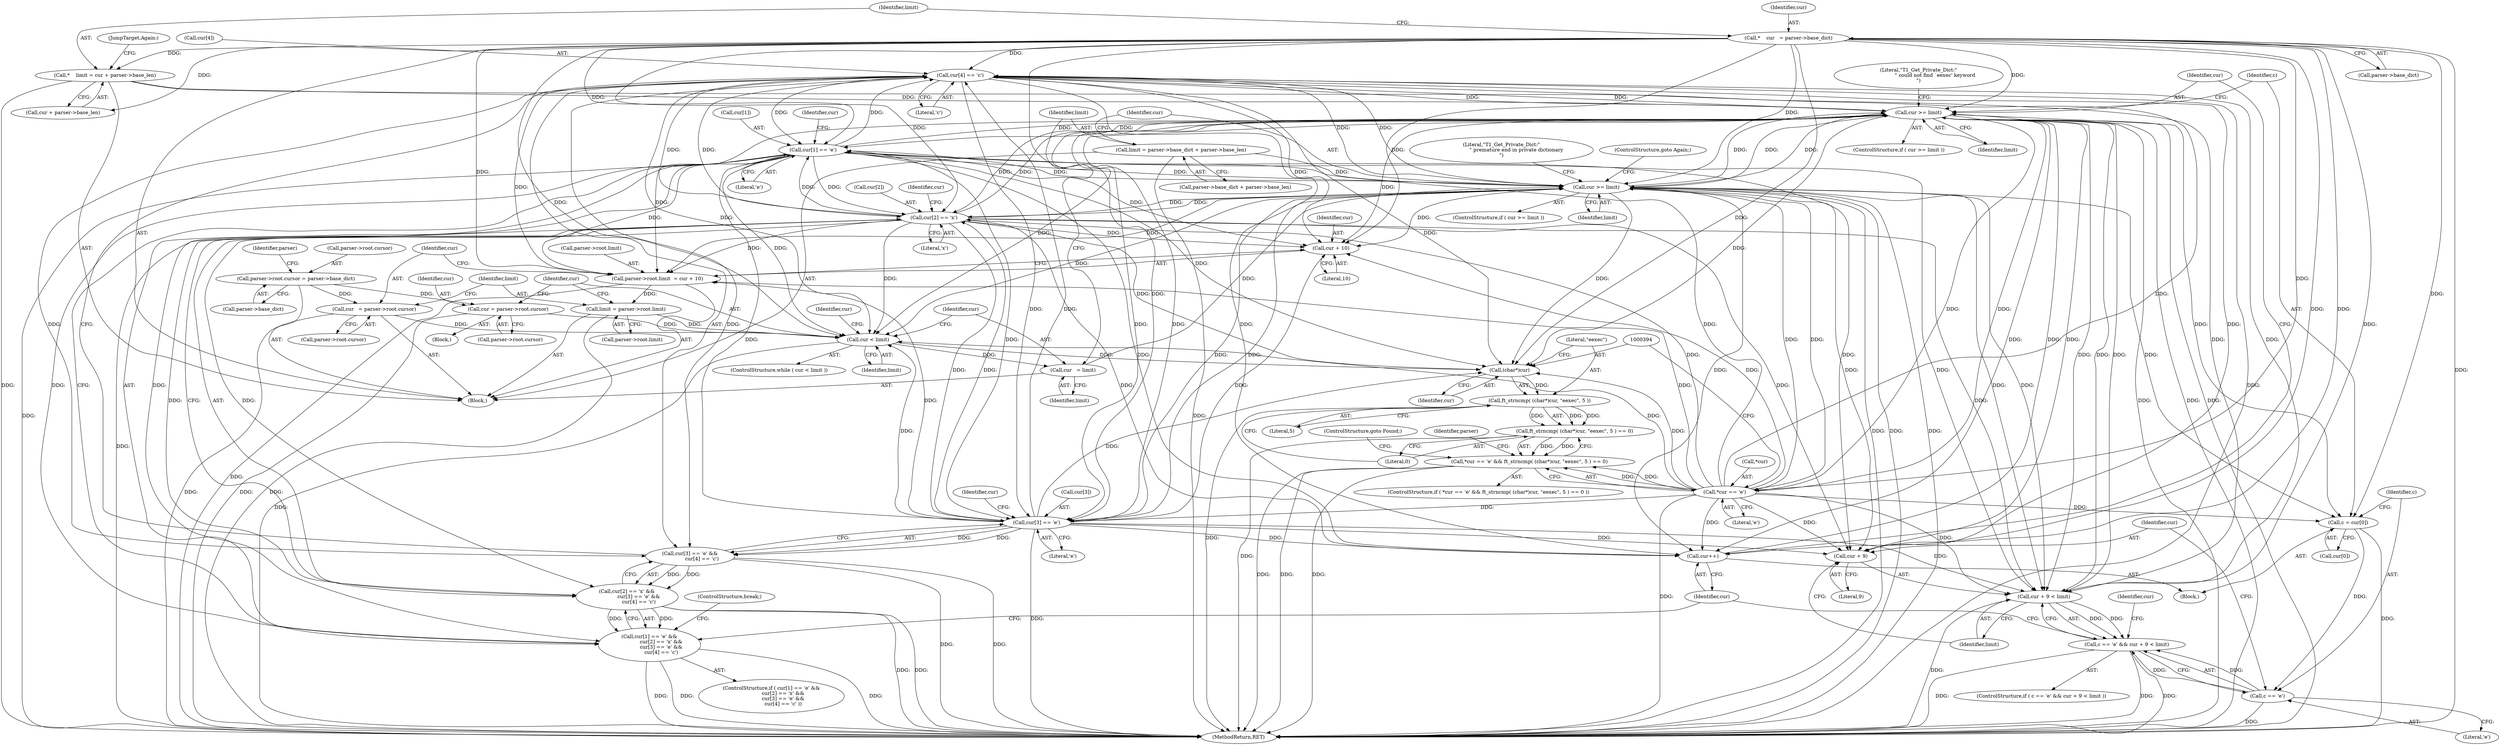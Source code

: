 digraph "0_savannah_e3058617f384cb6709f3878f753fa17aca9e3a30@array" {
"1000328" [label="(Call,cur[4] == 'c')"];
"1000337" [label="(Call,cur >= limit)"];
"1000311" [label="(Call,cur[1] == 'e')"];
"1000431" [label="(Call,cur >= limit)"];
"1000317" [label="(Call,cur[2] == 'x')"];
"1000328" [label="(Call,cur[4] == 'c')"];
"1000323" [label="(Call,cur[3] == 'e')"];
"1000274" [label="(Call,*    cur   = parser->base_dict)"];
"1000387" [label="(Call,*cur == 'e')"];
"1000418" [label="(Call,cur   = limit)"];
"1000381" [label="(Call,cur < limit)"];
"1000411" [label="(Call,cur = parser->root.cursor)"];
"1000348" [label="(Call,parser->root.cursor = parser->base_dict)"];
"1000366" [label="(Call,cur   = parser->root.cursor)"];
"1000373" [label="(Call,limit = parser->root.limit)"];
"1000357" [label="(Call,parser->root.limit  = cur + 10)"];
"1000421" [label="(Call,limit = parser->base_dict + parser->base_len)"];
"1000334" [label="(Call,cur++)"];
"1000303" [label="(Call,cur + 9 < limit)"];
"1000280" [label="(Call,*    limit = cur + parser->base_len)"];
"1000299" [label="(Call,c == 'e' && cur + 9 < limit)"];
"1000293" [label="(Call,c = cur[0])"];
"1000300" [label="(Call,c == 'e')"];
"1000304" [label="(Call,cur + 9)"];
"1000310" [label="(Call,cur[1] == 'e' &&\n               cur[2] == 'x' &&\n               cur[3] == 'e' &&\n               cur[4] == 'c')"];
"1000316" [label="(Call,cur[2] == 'x' &&\n               cur[3] == 'e' &&\n               cur[4] == 'c')"];
"1000322" [label="(Call,cur[3] == 'e' &&\n               cur[4] == 'c')"];
"1000393" [label="(Call,(char*)cur)"];
"1000392" [label="(Call,ft_strncmp( (char*)cur, \"eexec\", 5 ))"];
"1000391" [label="(Call,ft_strncmp( (char*)cur, \"eexec\", 5 ) == 0)"];
"1000386" [label="(Call,*cur == 'e' && ft_strncmp( (char*)cur, \"eexec\", 5 ) == 0)"];
"1000363" [label="(Call,cur + 10)"];
"1000396" [label="(Literal,\"eexec\")"];
"1000334" [label="(Call,cur++)"];
"1000381" [label="(Call,cur < limit)"];
"1000281" [label="(Identifier,limit)"];
"1000354" [label="(Call,parser->base_dict)"];
"1000272" [label="(Block,)"];
"1000282" [label="(Call,cur + parser->base_len)"];
"1000363" [label="(Call,cur + 10)"];
"1000330" [label="(Identifier,cur)"];
"1000386" [label="(Call,*cur == 'e' && ft_strncmp( (char*)cur, \"eexec\", 5 ) == 0)"];
"1000300" [label="(Call,c == 'e')"];
"1000422" [label="(Identifier,limit)"];
"1000317" [label="(Call,cur[2] == 'x')"];
"1000411" [label="(Call,cur = parser->root.cursor)"];
"1000280" [label="(Call,*    limit = cur + parser->base_len)"];
"1000413" [label="(Call,parser->root.cursor)"];
"1000342" [label="(Literal,\"T1_Get_Private_Dict:\"\n                     \" could not find `eexec' keyword\n\")"];
"1000276" [label="(Call,parser->base_dict)"];
"1000364" [label="(Identifier,cur)"];
"1000318" [label="(Call,cur[2])"];
"1000328" [label="(Call,cur[4] == 'c')"];
"1000393" [label="(Call,(char*)cur)"];
"1000392" [label="(Call,ft_strncmp( (char*)cur, \"eexec\", 5 ))"];
"1000335" [label="(Identifier,cur)"];
"1000302" [label="(Literal,'e')"];
"1000385" [label="(ControlStructure,if ( *cur == 'e' && ft_strncmp( (char*)cur, \"eexec\", 5 ) == 0 ))"];
"1000391" [label="(Call,ft_strncmp( (char*)cur, \"eexec\", 5 ) == 0)"];
"1000375" [label="(Call,parser->root.limit)"];
"1000325" [label="(Identifier,cur)"];
"1000312" [label="(Call,cur[1])"];
"1000275" [label="(Identifier,cur)"];
"1000274" [label="(Call,*    cur   = parser->base_dict)"];
"1000442" [label="(ControlStructure,goto Again;)"];
"1000366" [label="(Call,cur   = parser->root.cursor)"];
"1000298" [label="(ControlStructure,if ( c == 'e' && cur + 9 < limit ))"];
"1000431" [label="(Call,cur >= limit)"];
"1000305" [label="(Identifier,cur)"];
"1000324" [label="(Call,cur[3])"];
"1000303" [label="(Call,cur + 9 < limit)"];
"1000430" [label="(ControlStructure,if ( cur >= limit ))"];
"1000295" [label="(Call,cur[0])"];
"1000727" [label="(MethodReturn,RET)"];
"1000293" [label="(Call,c = cur[0])"];
"1000432" [label="(Identifier,cur)"];
"1000337" [label="(Call,cur >= limit)"];
"1000327" [label="(Literal,'e')"];
"1000336" [label="(ControlStructure,if ( cur >= limit ))"];
"1000365" [label="(Literal,10)"];
"1000373" [label="(Call,limit = parser->root.limit)"];
"1000323" [label="(Call,cur[3] == 'e')"];
"1000315" [label="(Literal,'e')"];
"1000412" [label="(Identifier,cur)"];
"1000387" [label="(Call,*cur == 'e')"];
"1000395" [label="(Identifier,cur)"];
"1000374" [label="(Identifier,limit)"];
"1000421" [label="(Call,limit = parser->base_dict + parser->base_len)"];
"1000311" [label="(Call,cur[1] == 'e')"];
"1000397" [label="(Literal,5)"];
"1000349" [label="(Call,parser->root.cursor)"];
"1000383" [label="(Identifier,limit)"];
"1000357" [label="(Call,parser->root.limit  = cur + 10)"];
"1000310" [label="(Call,cur[1] == 'e' &&\n               cur[2] == 'x' &&\n               cur[3] == 'e' &&\n               cur[4] == 'c')"];
"1000382" [label="(Identifier,cur)"];
"1000309" [label="(ControlStructure,if ( cur[1] == 'e' &&\n               cur[2] == 'x' &&\n               cur[3] == 'e' &&\n               cur[4] == 'c' ))"];
"1000339" [label="(Identifier,limit)"];
"1000367" [label="(Identifier,cur)"];
"1000433" [label="(Identifier,limit)"];
"1000333" [label="(ControlStructure,break;)"];
"1000304" [label="(Call,cur + 9)"];
"1000329" [label="(Call,cur[4])"];
"1000360" [label="(Identifier,parser)"];
"1000307" [label="(Identifier,limit)"];
"1000390" [label="(Literal,'e')"];
"1000380" [label="(ControlStructure,while ( cur < limit ))"];
"1000338" [label="(Identifier,cur)"];
"1000299" [label="(Call,c == 'e' && cur + 9 < limit)"];
"1000399" [label="(ControlStructure,goto Found;)"];
"1000384" [label="(Block,)"];
"1000321" [label="(Literal,'x')"];
"1000294" [label="(Identifier,c)"];
"1000348" [label="(Call,parser->root.cursor = parser->base_dict)"];
"1000316" [label="(Call,cur[2] == 'x' &&\n               cur[3] == 'e' &&\n               cur[4] == 'c')"];
"1000436" [label="(Literal,\"T1_Get_Private_Dict:\"\n                   \" premature end in private dictionary\n\")"];
"1000319" [label="(Identifier,cur)"];
"1000332" [label="(Literal,'c')"];
"1000301" [label="(Identifier,c)"];
"1000290" [label="(JumpTarget,Again:)"];
"1000401" [label="(Identifier,parser)"];
"1000313" [label="(Identifier,cur)"];
"1000423" [label="(Call,parser->base_dict + parser->base_len)"];
"1000292" [label="(Block,)"];
"1000398" [label="(Literal,0)"];
"1000306" [label="(Literal,9)"];
"1000420" [label="(Identifier,limit)"];
"1000419" [label="(Identifier,cur)"];
"1000322" [label="(Call,cur[3] == 'e' &&\n               cur[4] == 'c')"];
"1000388" [label="(Call,*cur)"];
"1000389" [label="(Identifier,cur)"];
"1000418" [label="(Call,cur   = limit)"];
"1000368" [label="(Call,parser->root.cursor)"];
"1000358" [label="(Call,parser->root.limit)"];
"1000328" -> "1000322"  [label="AST: "];
"1000328" -> "1000332"  [label="CFG: "];
"1000329" -> "1000328"  [label="AST: "];
"1000332" -> "1000328"  [label="AST: "];
"1000322" -> "1000328"  [label="CFG: "];
"1000328" -> "1000727"  [label="DDG: "];
"1000328" -> "1000303"  [label="DDG: "];
"1000328" -> "1000304"  [label="DDG: "];
"1000328" -> "1000311"  [label="DDG: "];
"1000328" -> "1000317"  [label="DDG: "];
"1000328" -> "1000323"  [label="DDG: "];
"1000328" -> "1000322"  [label="DDG: "];
"1000328" -> "1000322"  [label="DDG: "];
"1000337" -> "1000328"  [label="DDG: "];
"1000431" -> "1000328"  [label="DDG: "];
"1000311" -> "1000328"  [label="DDG: "];
"1000317" -> "1000328"  [label="DDG: "];
"1000323" -> "1000328"  [label="DDG: "];
"1000274" -> "1000328"  [label="DDG: "];
"1000387" -> "1000328"  [label="DDG: "];
"1000328" -> "1000334"  [label="DDG: "];
"1000328" -> "1000337"  [label="DDG: "];
"1000328" -> "1000357"  [label="DDG: "];
"1000328" -> "1000363"  [label="DDG: "];
"1000328" -> "1000381"  [label="DDG: "];
"1000328" -> "1000393"  [label="DDG: "];
"1000328" -> "1000431"  [label="DDG: "];
"1000337" -> "1000336"  [label="AST: "];
"1000337" -> "1000339"  [label="CFG: "];
"1000338" -> "1000337"  [label="AST: "];
"1000339" -> "1000337"  [label="AST: "];
"1000294" -> "1000337"  [label="CFG: "];
"1000342" -> "1000337"  [label="CFG: "];
"1000337" -> "1000727"  [label="DDG: "];
"1000337" -> "1000727"  [label="DDG: "];
"1000337" -> "1000727"  [label="DDG: "];
"1000337" -> "1000293"  [label="DDG: "];
"1000337" -> "1000303"  [label="DDG: "];
"1000337" -> "1000303"  [label="DDG: "];
"1000337" -> "1000304"  [label="DDG: "];
"1000337" -> "1000311"  [label="DDG: "];
"1000337" -> "1000317"  [label="DDG: "];
"1000337" -> "1000323"  [label="DDG: "];
"1000337" -> "1000334"  [label="DDG: "];
"1000311" -> "1000337"  [label="DDG: "];
"1000317" -> "1000337"  [label="DDG: "];
"1000334" -> "1000337"  [label="DDG: "];
"1000323" -> "1000337"  [label="DDG: "];
"1000387" -> "1000337"  [label="DDG: "];
"1000431" -> "1000337"  [label="DDG: "];
"1000431" -> "1000337"  [label="DDG: "];
"1000274" -> "1000337"  [label="DDG: "];
"1000303" -> "1000337"  [label="DDG: "];
"1000280" -> "1000337"  [label="DDG: "];
"1000337" -> "1000357"  [label="DDG: "];
"1000337" -> "1000363"  [label="DDG: "];
"1000337" -> "1000381"  [label="DDG: "];
"1000337" -> "1000387"  [label="DDG: "];
"1000337" -> "1000393"  [label="DDG: "];
"1000337" -> "1000431"  [label="DDG: "];
"1000311" -> "1000310"  [label="AST: "];
"1000311" -> "1000315"  [label="CFG: "];
"1000312" -> "1000311"  [label="AST: "];
"1000315" -> "1000311"  [label="AST: "];
"1000319" -> "1000311"  [label="CFG: "];
"1000310" -> "1000311"  [label="CFG: "];
"1000311" -> "1000727"  [label="DDG: "];
"1000311" -> "1000303"  [label="DDG: "];
"1000311" -> "1000304"  [label="DDG: "];
"1000311" -> "1000310"  [label="DDG: "];
"1000311" -> "1000310"  [label="DDG: "];
"1000431" -> "1000311"  [label="DDG: "];
"1000317" -> "1000311"  [label="DDG: "];
"1000323" -> "1000311"  [label="DDG: "];
"1000274" -> "1000311"  [label="DDG: "];
"1000387" -> "1000311"  [label="DDG: "];
"1000311" -> "1000317"  [label="DDG: "];
"1000311" -> "1000323"  [label="DDG: "];
"1000311" -> "1000334"  [label="DDG: "];
"1000311" -> "1000357"  [label="DDG: "];
"1000311" -> "1000363"  [label="DDG: "];
"1000311" -> "1000381"  [label="DDG: "];
"1000311" -> "1000393"  [label="DDG: "];
"1000311" -> "1000431"  [label="DDG: "];
"1000431" -> "1000430"  [label="AST: "];
"1000431" -> "1000433"  [label="CFG: "];
"1000432" -> "1000431"  [label="AST: "];
"1000433" -> "1000431"  [label="AST: "];
"1000436" -> "1000431"  [label="CFG: "];
"1000442" -> "1000431"  [label="CFG: "];
"1000431" -> "1000727"  [label="DDG: "];
"1000431" -> "1000727"  [label="DDG: "];
"1000431" -> "1000727"  [label="DDG: "];
"1000431" -> "1000293"  [label="DDG: "];
"1000431" -> "1000303"  [label="DDG: "];
"1000431" -> "1000303"  [label="DDG: "];
"1000431" -> "1000304"  [label="DDG: "];
"1000431" -> "1000317"  [label="DDG: "];
"1000431" -> "1000323"  [label="DDG: "];
"1000431" -> "1000334"  [label="DDG: "];
"1000431" -> "1000357"  [label="DDG: "];
"1000431" -> "1000363"  [label="DDG: "];
"1000431" -> "1000381"  [label="DDG: "];
"1000431" -> "1000387"  [label="DDG: "];
"1000431" -> "1000393"  [label="DDG: "];
"1000317" -> "1000431"  [label="DDG: "];
"1000418" -> "1000431"  [label="DDG: "];
"1000323" -> "1000431"  [label="DDG: "];
"1000387" -> "1000431"  [label="DDG: "];
"1000274" -> "1000431"  [label="DDG: "];
"1000421" -> "1000431"  [label="DDG: "];
"1000317" -> "1000316"  [label="AST: "];
"1000317" -> "1000321"  [label="CFG: "];
"1000318" -> "1000317"  [label="AST: "];
"1000321" -> "1000317"  [label="AST: "];
"1000325" -> "1000317"  [label="CFG: "];
"1000316" -> "1000317"  [label="CFG: "];
"1000317" -> "1000727"  [label="DDG: "];
"1000317" -> "1000303"  [label="DDG: "];
"1000317" -> "1000304"  [label="DDG: "];
"1000317" -> "1000316"  [label="DDG: "];
"1000317" -> "1000316"  [label="DDG: "];
"1000323" -> "1000317"  [label="DDG: "];
"1000274" -> "1000317"  [label="DDG: "];
"1000387" -> "1000317"  [label="DDG: "];
"1000317" -> "1000323"  [label="DDG: "];
"1000317" -> "1000334"  [label="DDG: "];
"1000317" -> "1000357"  [label="DDG: "];
"1000317" -> "1000363"  [label="DDG: "];
"1000317" -> "1000381"  [label="DDG: "];
"1000317" -> "1000393"  [label="DDG: "];
"1000323" -> "1000322"  [label="AST: "];
"1000323" -> "1000327"  [label="CFG: "];
"1000324" -> "1000323"  [label="AST: "];
"1000327" -> "1000323"  [label="AST: "];
"1000330" -> "1000323"  [label="CFG: "];
"1000322" -> "1000323"  [label="CFG: "];
"1000323" -> "1000727"  [label="DDG: "];
"1000323" -> "1000303"  [label="DDG: "];
"1000323" -> "1000304"  [label="DDG: "];
"1000323" -> "1000322"  [label="DDG: "];
"1000323" -> "1000322"  [label="DDG: "];
"1000274" -> "1000323"  [label="DDG: "];
"1000387" -> "1000323"  [label="DDG: "];
"1000323" -> "1000334"  [label="DDG: "];
"1000323" -> "1000357"  [label="DDG: "];
"1000323" -> "1000363"  [label="DDG: "];
"1000323" -> "1000381"  [label="DDG: "];
"1000323" -> "1000393"  [label="DDG: "];
"1000274" -> "1000272"  [label="AST: "];
"1000274" -> "1000276"  [label="CFG: "];
"1000275" -> "1000274"  [label="AST: "];
"1000276" -> "1000274"  [label="AST: "];
"1000281" -> "1000274"  [label="CFG: "];
"1000274" -> "1000727"  [label="DDG: "];
"1000274" -> "1000280"  [label="DDG: "];
"1000274" -> "1000282"  [label="DDG: "];
"1000274" -> "1000293"  [label="DDG: "];
"1000274" -> "1000303"  [label="DDG: "];
"1000274" -> "1000304"  [label="DDG: "];
"1000274" -> "1000334"  [label="DDG: "];
"1000274" -> "1000357"  [label="DDG: "];
"1000274" -> "1000363"  [label="DDG: "];
"1000274" -> "1000381"  [label="DDG: "];
"1000274" -> "1000387"  [label="DDG: "];
"1000274" -> "1000393"  [label="DDG: "];
"1000387" -> "1000386"  [label="AST: "];
"1000387" -> "1000390"  [label="CFG: "];
"1000388" -> "1000387"  [label="AST: "];
"1000390" -> "1000387"  [label="AST: "];
"1000394" -> "1000387"  [label="CFG: "];
"1000386" -> "1000387"  [label="CFG: "];
"1000387" -> "1000727"  [label="DDG: "];
"1000387" -> "1000293"  [label="DDG: "];
"1000387" -> "1000303"  [label="DDG: "];
"1000387" -> "1000304"  [label="DDG: "];
"1000387" -> "1000334"  [label="DDG: "];
"1000387" -> "1000357"  [label="DDG: "];
"1000387" -> "1000363"  [label="DDG: "];
"1000387" -> "1000381"  [label="DDG: "];
"1000387" -> "1000386"  [label="DDG: "];
"1000387" -> "1000386"  [label="DDG: "];
"1000387" -> "1000393"  [label="DDG: "];
"1000418" -> "1000272"  [label="AST: "];
"1000418" -> "1000420"  [label="CFG: "];
"1000419" -> "1000418"  [label="AST: "];
"1000420" -> "1000418"  [label="AST: "];
"1000422" -> "1000418"  [label="CFG: "];
"1000381" -> "1000418"  [label="DDG: "];
"1000381" -> "1000380"  [label="AST: "];
"1000381" -> "1000383"  [label="CFG: "];
"1000382" -> "1000381"  [label="AST: "];
"1000383" -> "1000381"  [label="AST: "];
"1000389" -> "1000381"  [label="CFG: "];
"1000419" -> "1000381"  [label="CFG: "];
"1000381" -> "1000727"  [label="DDG: "];
"1000411" -> "1000381"  [label="DDG: "];
"1000366" -> "1000381"  [label="DDG: "];
"1000373" -> "1000381"  [label="DDG: "];
"1000381" -> "1000393"  [label="DDG: "];
"1000411" -> "1000384"  [label="AST: "];
"1000411" -> "1000413"  [label="CFG: "];
"1000412" -> "1000411"  [label="AST: "];
"1000413" -> "1000411"  [label="AST: "];
"1000382" -> "1000411"  [label="CFG: "];
"1000411" -> "1000727"  [label="DDG: "];
"1000348" -> "1000411"  [label="DDG: "];
"1000348" -> "1000272"  [label="AST: "];
"1000348" -> "1000354"  [label="CFG: "];
"1000349" -> "1000348"  [label="AST: "];
"1000354" -> "1000348"  [label="AST: "];
"1000360" -> "1000348"  [label="CFG: "];
"1000348" -> "1000366"  [label="DDG: "];
"1000366" -> "1000272"  [label="AST: "];
"1000366" -> "1000368"  [label="CFG: "];
"1000367" -> "1000366"  [label="AST: "];
"1000368" -> "1000366"  [label="AST: "];
"1000374" -> "1000366"  [label="CFG: "];
"1000366" -> "1000727"  [label="DDG: "];
"1000373" -> "1000272"  [label="AST: "];
"1000373" -> "1000375"  [label="CFG: "];
"1000374" -> "1000373"  [label="AST: "];
"1000375" -> "1000373"  [label="AST: "];
"1000382" -> "1000373"  [label="CFG: "];
"1000373" -> "1000727"  [label="DDG: "];
"1000357" -> "1000373"  [label="DDG: "];
"1000357" -> "1000272"  [label="AST: "];
"1000357" -> "1000363"  [label="CFG: "];
"1000358" -> "1000357"  [label="AST: "];
"1000363" -> "1000357"  [label="AST: "];
"1000367" -> "1000357"  [label="CFG: "];
"1000357" -> "1000727"  [label="DDG: "];
"1000421" -> "1000272"  [label="AST: "];
"1000421" -> "1000423"  [label="CFG: "];
"1000422" -> "1000421"  [label="AST: "];
"1000423" -> "1000421"  [label="AST: "];
"1000432" -> "1000421"  [label="CFG: "];
"1000421" -> "1000727"  [label="DDG: "];
"1000334" -> "1000292"  [label="AST: "];
"1000334" -> "1000335"  [label="CFG: "];
"1000335" -> "1000334"  [label="AST: "];
"1000338" -> "1000334"  [label="CFG: "];
"1000303" -> "1000299"  [label="AST: "];
"1000303" -> "1000307"  [label="CFG: "];
"1000304" -> "1000303"  [label="AST: "];
"1000307" -> "1000303"  [label="AST: "];
"1000299" -> "1000303"  [label="CFG: "];
"1000303" -> "1000727"  [label="DDG: "];
"1000303" -> "1000299"  [label="DDG: "];
"1000303" -> "1000299"  [label="DDG: "];
"1000280" -> "1000303"  [label="DDG: "];
"1000280" -> "1000272"  [label="AST: "];
"1000280" -> "1000282"  [label="CFG: "];
"1000281" -> "1000280"  [label="AST: "];
"1000282" -> "1000280"  [label="AST: "];
"1000290" -> "1000280"  [label="CFG: "];
"1000280" -> "1000727"  [label="DDG: "];
"1000299" -> "1000298"  [label="AST: "];
"1000299" -> "1000300"  [label="CFG: "];
"1000300" -> "1000299"  [label="AST: "];
"1000313" -> "1000299"  [label="CFG: "];
"1000335" -> "1000299"  [label="CFG: "];
"1000299" -> "1000727"  [label="DDG: "];
"1000299" -> "1000727"  [label="DDG: "];
"1000299" -> "1000727"  [label="DDG: "];
"1000300" -> "1000299"  [label="DDG: "];
"1000300" -> "1000299"  [label="DDG: "];
"1000293" -> "1000292"  [label="AST: "];
"1000293" -> "1000295"  [label="CFG: "];
"1000294" -> "1000293"  [label="AST: "];
"1000295" -> "1000293"  [label="AST: "];
"1000301" -> "1000293"  [label="CFG: "];
"1000293" -> "1000727"  [label="DDG: "];
"1000293" -> "1000300"  [label="DDG: "];
"1000300" -> "1000302"  [label="CFG: "];
"1000301" -> "1000300"  [label="AST: "];
"1000302" -> "1000300"  [label="AST: "];
"1000305" -> "1000300"  [label="CFG: "];
"1000300" -> "1000727"  [label="DDG: "];
"1000304" -> "1000306"  [label="CFG: "];
"1000305" -> "1000304"  [label="AST: "];
"1000306" -> "1000304"  [label="AST: "];
"1000307" -> "1000304"  [label="CFG: "];
"1000310" -> "1000309"  [label="AST: "];
"1000310" -> "1000316"  [label="CFG: "];
"1000316" -> "1000310"  [label="AST: "];
"1000333" -> "1000310"  [label="CFG: "];
"1000335" -> "1000310"  [label="CFG: "];
"1000310" -> "1000727"  [label="DDG: "];
"1000310" -> "1000727"  [label="DDG: "];
"1000310" -> "1000727"  [label="DDG: "];
"1000316" -> "1000310"  [label="DDG: "];
"1000316" -> "1000310"  [label="DDG: "];
"1000316" -> "1000322"  [label="CFG: "];
"1000322" -> "1000316"  [label="AST: "];
"1000316" -> "1000727"  [label="DDG: "];
"1000316" -> "1000727"  [label="DDG: "];
"1000322" -> "1000316"  [label="DDG: "];
"1000322" -> "1000316"  [label="DDG: "];
"1000322" -> "1000727"  [label="DDG: "];
"1000322" -> "1000727"  [label="DDG: "];
"1000393" -> "1000392"  [label="AST: "];
"1000393" -> "1000395"  [label="CFG: "];
"1000394" -> "1000393"  [label="AST: "];
"1000395" -> "1000393"  [label="AST: "];
"1000396" -> "1000393"  [label="CFG: "];
"1000393" -> "1000392"  [label="DDG: "];
"1000392" -> "1000391"  [label="AST: "];
"1000392" -> "1000397"  [label="CFG: "];
"1000396" -> "1000392"  [label="AST: "];
"1000397" -> "1000392"  [label="AST: "];
"1000398" -> "1000392"  [label="CFG: "];
"1000392" -> "1000727"  [label="DDG: "];
"1000392" -> "1000391"  [label="DDG: "];
"1000392" -> "1000391"  [label="DDG: "];
"1000392" -> "1000391"  [label="DDG: "];
"1000391" -> "1000386"  [label="AST: "];
"1000391" -> "1000398"  [label="CFG: "];
"1000398" -> "1000391"  [label="AST: "];
"1000386" -> "1000391"  [label="CFG: "];
"1000391" -> "1000727"  [label="DDG: "];
"1000391" -> "1000386"  [label="DDG: "];
"1000391" -> "1000386"  [label="DDG: "];
"1000386" -> "1000385"  [label="AST: "];
"1000399" -> "1000386"  [label="CFG: "];
"1000401" -> "1000386"  [label="CFG: "];
"1000386" -> "1000727"  [label="DDG: "];
"1000386" -> "1000727"  [label="DDG: "];
"1000386" -> "1000727"  [label="DDG: "];
"1000363" -> "1000365"  [label="CFG: "];
"1000364" -> "1000363"  [label="AST: "];
"1000365" -> "1000363"  [label="AST: "];
}
